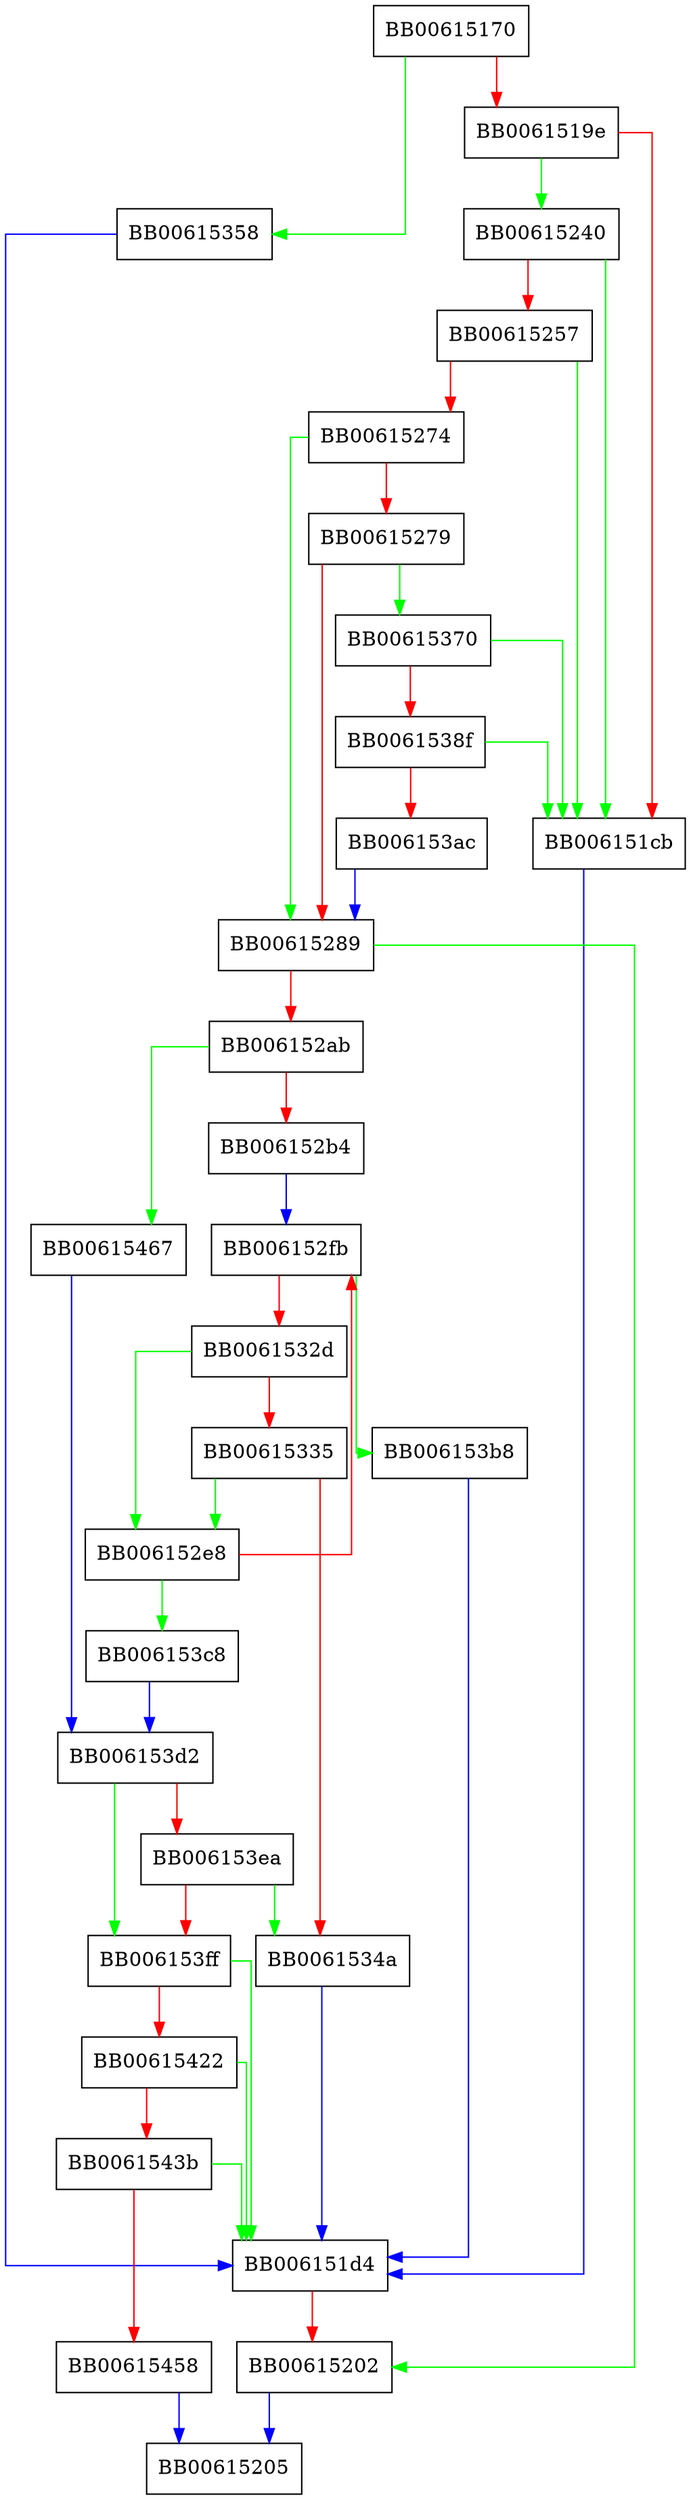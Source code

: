 digraph PEM_write_bio {
  node [shape="box"];
  graph [splines=ortho];
  BB00615170 -> BB00615358 [color="green"];
  BB00615170 -> BB0061519e [color="red"];
  BB0061519e -> BB00615240 [color="green"];
  BB0061519e -> BB006151cb [color="red"];
  BB006151cb -> BB006151d4 [color="blue"];
  BB006151d4 -> BB00615202 [color="red"];
  BB00615202 -> BB00615205 [color="blue"];
  BB00615240 -> BB006151cb [color="green"];
  BB00615240 -> BB00615257 [color="red"];
  BB00615257 -> BB006151cb [color="green"];
  BB00615257 -> BB00615274 [color="red"];
  BB00615274 -> BB00615289 [color="green"];
  BB00615274 -> BB00615279 [color="red"];
  BB00615279 -> BB00615370 [color="green"];
  BB00615279 -> BB00615289 [color="red"];
  BB00615289 -> BB00615202 [color="green"];
  BB00615289 -> BB006152ab [color="red"];
  BB006152ab -> BB00615467 [color="green"];
  BB006152ab -> BB006152b4 [color="red"];
  BB006152b4 -> BB006152fb [color="blue"];
  BB006152e8 -> BB006153c8 [color="green"];
  BB006152e8 -> BB006152fb [color="red"];
  BB006152fb -> BB006153b8 [color="green"];
  BB006152fb -> BB0061532d [color="red"];
  BB0061532d -> BB006152e8 [color="green"];
  BB0061532d -> BB00615335 [color="red"];
  BB00615335 -> BB006152e8 [color="green"];
  BB00615335 -> BB0061534a [color="red"];
  BB0061534a -> BB006151d4 [color="blue"];
  BB00615358 -> BB006151d4 [color="blue"];
  BB00615370 -> BB006151cb [color="green"];
  BB00615370 -> BB0061538f [color="red"];
  BB0061538f -> BB006151cb [color="green"];
  BB0061538f -> BB006153ac [color="red"];
  BB006153ac -> BB00615289 [color="blue"];
  BB006153b8 -> BB006151d4 [color="blue"];
  BB006153c8 -> BB006153d2 [color="blue"];
  BB006153d2 -> BB006153ff [color="green"];
  BB006153d2 -> BB006153ea [color="red"];
  BB006153ea -> BB0061534a [color="green"];
  BB006153ea -> BB006153ff [color="red"];
  BB006153ff -> BB006151d4 [color="green"];
  BB006153ff -> BB00615422 [color="red"];
  BB00615422 -> BB006151d4 [color="green"];
  BB00615422 -> BB0061543b [color="red"];
  BB0061543b -> BB006151d4 [color="green"];
  BB0061543b -> BB00615458 [color="red"];
  BB00615458 -> BB00615205 [color="blue"];
  BB00615467 -> BB006153d2 [color="blue"];
}